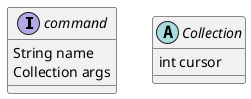 @startuml
interface command {
    String name
    Collection args
}
abstract class Collection {
    int cursor
}
@enduml
